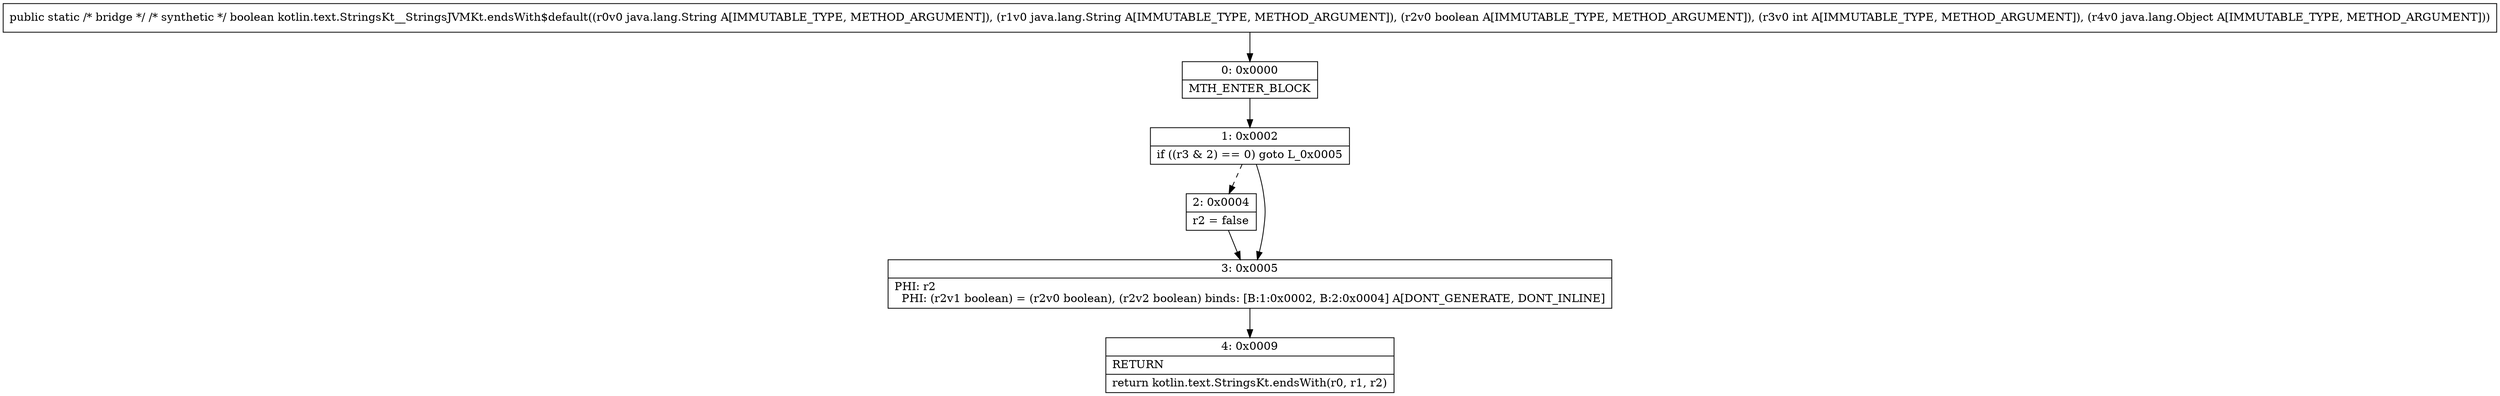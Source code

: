digraph "CFG forkotlin.text.StringsKt__StringsJVMKt.endsWith$default(Ljava\/lang\/String;Ljava\/lang\/String;ZILjava\/lang\/Object;)Z" {
Node_0 [shape=record,label="{0\:\ 0x0000|MTH_ENTER_BLOCK\l}"];
Node_1 [shape=record,label="{1\:\ 0x0002|if ((r3 & 2) == 0) goto L_0x0005\l}"];
Node_2 [shape=record,label="{2\:\ 0x0004|r2 = false\l}"];
Node_3 [shape=record,label="{3\:\ 0x0005|PHI: r2 \l  PHI: (r2v1 boolean) = (r2v0 boolean), (r2v2 boolean) binds: [B:1:0x0002, B:2:0x0004] A[DONT_GENERATE, DONT_INLINE]\l}"];
Node_4 [shape=record,label="{4\:\ 0x0009|RETURN\l|return kotlin.text.StringsKt.endsWith(r0, r1, r2)\l}"];
MethodNode[shape=record,label="{public static \/* bridge *\/ \/* synthetic *\/ boolean kotlin.text.StringsKt__StringsJVMKt.endsWith$default((r0v0 java.lang.String A[IMMUTABLE_TYPE, METHOD_ARGUMENT]), (r1v0 java.lang.String A[IMMUTABLE_TYPE, METHOD_ARGUMENT]), (r2v0 boolean A[IMMUTABLE_TYPE, METHOD_ARGUMENT]), (r3v0 int A[IMMUTABLE_TYPE, METHOD_ARGUMENT]), (r4v0 java.lang.Object A[IMMUTABLE_TYPE, METHOD_ARGUMENT])) }"];
MethodNode -> Node_0;
Node_0 -> Node_1;
Node_1 -> Node_2[style=dashed];
Node_1 -> Node_3;
Node_2 -> Node_3;
Node_3 -> Node_4;
}


